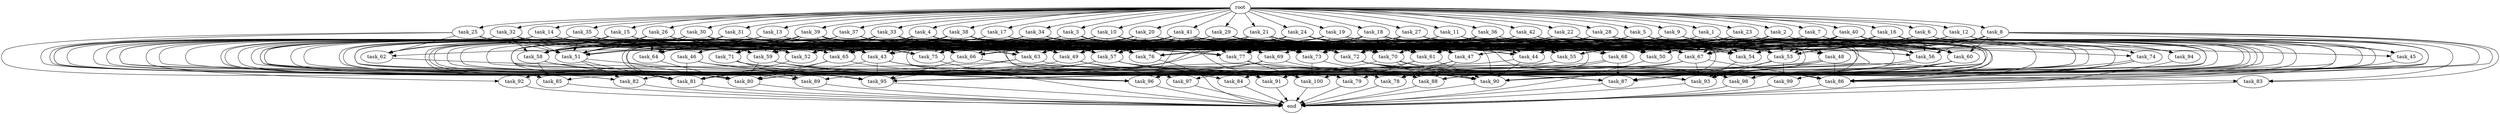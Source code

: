digraph G {
  task_15 [size="3.000993e+11"];
  task_77 [size="3.448360e+11"];
  task_62 [size="8.707611e+11"];
  task_59 [size="7.012034e+11"];
  task_20 [size="3.582118e+11"];
  task_17 [size="2.432762e+11"];
  task_89 [size="6.142430e+11"];
  task_24 [size="1.006448e+11"];
  task_92 [size="5.341299e+11"];
  task_85 [size="6.972467e+11"];
  task_23 [size="3.143828e+11"];
  task_73 [size="6.785508e+11"];
  task_63 [size="7.868139e+11"];
  task_45 [size="6.088783e+11"];
  task_11 [size="7.360246e+11"];
  task_13 [size="3.953690e+11"];
  task_54 [size="1.359668e+11"];
  task_58 [size="4.304216e+11"];
  task_55 [size="4.060122e+11"];
  task_60 [size="4.541434e+10"];
  task_61 [size="8.446079e+11"];
  task_56 [size="8.548636e+11"];
  task_16 [size="4.841977e+11"];
  task_30 [size="3.335201e+10"];
  task_76 [size="6.917563e+10"];
  task_74 [size="5.929072e+11"];
  task_47 [size="8.021052e+11"];
  task_81 [size="2.664699e+11"];
  task_34 [size="5.376829e+11"];
  task_25 [size="5.825188e+11"];
  task_44 [size="5.570551e+11"];
  task_67 [size="4.709901e+11"];
  task_29 [size="6.634096e+11"];
  end [size="0.000000e+00"];
  task_66 [size="7.864658e+11"];
  task_2 [size="5.860244e+11"];
  task_4 [size="6.259418e+11"];
  task_86 [size="8.661276e+11"];
  task_64 [size="5.678081e+11"];
  task_36 [size="7.319982e+11"];
  task_71 [size="6.950657e+11"];
  task_94 [size="1.704018e+11"];
  task_95 [size="2.367331e+11"];
  task_96 [size="8.070233e+11"];
  task_48 [size="2.535300e+11"];
  task_53 [size="5.382089e+11"];
  task_5 [size="8.743270e+11"];
  task_79 [size="8.987185e+11"];
  task_52 [size="8.323523e+11"];
  task_31 [size="2.155848e+11"];
  task_1 [size="4.638551e+11"];
  task_82 [size="3.317952e+11"];
  task_19 [size="4.221874e+11"];
  task_40 [size="1.425260e+10"];
  task_57 [size="4.477975e+11"];
  task_83 [size="3.312660e+11"];
  task_6 [size="4.337189e+11"];
  task_80 [size="1.829857e+11"];
  task_22 [size="4.731068e+11"];
  task_99 [size="5.080484e+11"];
  task_100 [size="9.069620e+11"];
  task_84 [size="6.244250e+11"];
  task_90 [size="3.776338e+11"];
  task_49 [size="1.549994e+11"];
  task_3 [size="9.848954e+11"];
  task_14 [size="7.855995e+11"];
  task_18 [size="4.445699e+11"];
  task_42 [size="1.234475e+10"];
  task_10 [size="4.468006e+11"];
  task_70 [size="2.062858e+11"];
  task_78 [size="4.821137e+10"];
  task_50 [size="4.009944e+11"];
  task_21 [size="1.707095e+11"];
  task_32 [size="8.969862e+11"];
  task_51 [size="8.303995e+11"];
  task_46 [size="3.047990e+11"];
  task_12 [size="4.140380e+11"];
  task_9 [size="2.476629e+11"];
  task_93 [size="8.240117e+11"];
  task_43 [size="6.325111e+11"];
  task_26 [size="9.646390e+11"];
  task_41 [size="6.512971e+11"];
  task_27 [size="8.192628e+11"];
  task_68 [size="8.837693e+11"];
  task_65 [size="1.265491e+11"];
  task_39 [size="8.351315e+11"];
  task_38 [size="5.524465e+11"];
  task_72 [size="4.394808e+11"];
  task_98 [size="2.867381e+11"];
  task_28 [size="2.751060e+11"];
  task_69 [size="8.980312e+11"];
  task_88 [size="5.287398e+11"];
  task_91 [size="3.808733e+11"];
  task_8 [size="8.950662e+11"];
  task_75 [size="7.155763e+10"];
  task_33 [size="6.811557e+11"];
  root [size="0.000000e+00"];
  task_7 [size="9.831694e+11"];
  task_87 [size="3.252381e+11"];
  task_35 [size="3.928989e+10"];
  task_97 [size="7.864059e+11"];
  task_37 [size="2.980402e+11"];

  task_15 -> task_75 [size="7.155763e+06"];
  task_15 -> task_65 [size="6.660482e+06"];
  task_15 -> task_92 [size="2.670650e+08"];
  task_15 -> task_58 [size="3.310935e+07"];
  task_15 -> task_52 [size="5.945374e+07"];
  task_15 -> task_91 [size="4.760916e+07"];
  task_15 -> task_57 [size="2.238988e+07"];
  task_15 -> task_72 [size="2.585181e+07"];
  task_15 -> task_49 [size="9.117615e+06"];
  task_15 -> task_61 [size="8.446079e+07"];
  task_15 -> task_98 [size="2.867381e+07"];
  task_77 -> task_93 [size="6.866764e+07"];
  task_77 -> task_100 [size="1.133702e+08"];
  task_62 -> task_83 [size="1.104220e+08"];
  task_59 -> task_97 [size="3.932030e+08"];
  task_59 -> task_80 [size="1.076387e+07"];
  task_59 -> task_100 [size="1.133702e+08"];
  task_59 -> task_96 [size="1.345039e+08"];
  task_20 -> task_64 [size="5.678081e+07"];
  task_20 -> task_70 [size="1.719048e+07"];
  task_20 -> task_59 [size="5.843361e+07"];
  task_20 -> task_55 [size="2.900087e+07"];
  task_20 -> task_57 [size="2.238988e+07"];
  task_20 -> task_78 [size="9.642274e+06"];
  task_20 -> task_65 [size="6.660482e+06"];
  task_20 -> task_50 [size="2.864246e+07"];
  task_20 -> task_73 [size="5.219621e+07"];
  task_20 -> task_49 [size="9.117615e+06"];
  task_20 -> task_63 [size="9.835174e+07"];
  task_20 -> task_47 [size="1.336842e+08"];
  task_20 -> task_76 [size="3.843090e+06"];
  task_17 -> task_53 [size="2.990049e+07"];
  task_17 -> task_71 [size="7.722952e+07"];
  task_17 -> task_51 [size="5.535997e+07"];
  task_17 -> task_54 [size="7.156146e+06"];
  task_17 -> task_58 [size="3.310935e+07"];
  task_17 -> task_52 [size="5.945374e+07"];
  task_17 -> task_94 [size="5.680060e+07"];
  task_17 -> task_76 [size="3.843090e+06"];
  task_89 -> end [size="1.000000e-12"];
  task_24 -> task_67 [size="2.943688e+07"];
  task_24 -> task_77 [size="3.448360e+07"];
  task_24 -> task_70 [size="1.719048e+07"];
  task_24 -> task_44 [size="2.931869e+07"];
  task_24 -> task_61 [size="8.446079e+07"];
  task_24 -> task_63 [size="9.835174e+07"];
  task_24 -> task_68 [size="4.418847e+08"];
  task_24 -> task_66 [size="6.049737e+07"];
  task_24 -> task_51 [size="5.535997e+07"];
  task_24 -> task_90 [size="2.360211e+07"];
  task_24 -> task_49 [size="9.117615e+06"];
  task_24 -> task_98 [size="2.867381e+07"];
  task_92 -> end [size="1.000000e-12"];
  task_85 -> end [size="1.000000e-12"];
  task_23 -> task_61 [size="8.446079e+07"];
  task_23 -> task_66 [size="6.049737e+07"];
  task_23 -> task_67 [size="2.943688e+07"];
  task_23 -> task_54 [size="7.156146e+06"];
  task_23 -> task_55 [size="2.900087e+07"];
  task_23 -> task_44 [size="2.931869e+07"];
  task_23 -> task_49 [size="9.117615e+06"];
  task_23 -> task_98 [size="2.867381e+07"];
  task_23 -> task_47 [size="1.336842e+08"];
  task_23 -> task_100 [size="1.133702e+08"];
  task_73 -> task_100 [size="1.133702e+08"];
  task_73 -> task_90 [size="2.360211e+07"];
  task_63 -> task_92 [size="2.670650e+08"];
  task_63 -> task_95 [size="1.315184e+07"];
  task_63 -> task_90 [size="2.360211e+07"];
  task_45 -> task_98 [size="2.867381e+07"];
  task_11 -> task_62 [size="1.741522e+08"];
  task_11 -> task_50 [size="2.864246e+07"];
  task_11 -> task_53 [size="2.990049e+07"];
  task_11 -> task_60 [size="3.243881e+06"];
  task_11 -> task_52 [size="5.945374e+07"];
  task_11 -> task_73 [size="5.219621e+07"];
  task_11 -> task_93 [size="6.866764e+07"];
  task_11 -> task_43 [size="7.906389e+07"];
  task_11 -> task_76 [size="3.843090e+06"];
  task_13 -> task_50 [size="2.864246e+07"];
  task_13 -> task_81 [size="1.665437e+07"];
  task_13 -> task_67 [size="2.943688e+07"];
  task_13 -> task_54 [size="7.156146e+06"];
  task_13 -> task_58 [size="3.310935e+07"];
  task_13 -> task_59 [size="5.843361e+07"];
  task_13 -> task_55 [size="2.900087e+07"];
  task_13 -> task_57 [size="2.238988e+07"];
  task_13 -> task_62 [size="1.741522e+08"];
  task_13 -> task_95 [size="1.315184e+07"];
  task_13 -> task_80 [size="1.076387e+07"];
  task_54 -> task_93 [size="6.866764e+07"];
  task_58 -> task_85 [size="1.743117e+08"];
  task_58 -> task_95 [size="1.315184e+07"];
  task_58 -> task_91 [size="4.760916e+07"];
  task_55 -> task_91 [size="4.760916e+07"];
  task_55 -> task_95 [size="1.315184e+07"];
  task_60 -> task_99 [size="2.540242e+08"];
  task_60 -> task_87 [size="4.065476e+07"];
  task_60 -> task_80 [size="1.076387e+07"];
  task_61 -> task_91 [size="4.760916e+07"];
  task_61 -> task_79 [size="4.493592e+08"];
  task_61 -> task_90 [size="2.360211e+07"];
  task_56 -> task_91 [size="4.760916e+07"];
  task_56 -> task_78 [size="9.642274e+06"];
  task_56 -> task_90 [size="2.360211e+07"];
  task_16 -> task_53 [size="2.990049e+07"];
  task_16 -> task_47 [size="1.336842e+08"];
  task_16 -> task_54 [size="7.156146e+06"];
  task_16 -> task_60 [size="3.243881e+06"];
  task_16 -> task_52 [size="5.945374e+07"];
  task_16 -> task_86 [size="6.186626e+07"];
  task_16 -> task_80 [size="1.076387e+07"];
  task_30 -> task_64 [size="5.678081e+07"];
  task_30 -> task_81 [size="1.665437e+07"];
  task_30 -> task_60 [size="3.243881e+06"];
  task_30 -> task_89 [size="1.228486e+08"];
  task_30 -> task_50 [size="2.864246e+07"];
  task_30 -> task_57 [size="2.238988e+07"];
  task_30 -> task_80 [size="1.076387e+07"];
  task_30 -> task_82 [size="6.635904e+07"];
  task_30 -> task_47 [size="1.336842e+08"];
  task_30 -> task_51 [size="5.535997e+07"];
  task_30 -> task_52 [size="5.945374e+07"];
  task_30 -> task_73 [size="5.219621e+07"];
  task_30 -> task_72 [size="2.585181e+07"];
  task_30 -> task_53 [size="2.990049e+07"];
  task_30 -> task_49 [size="9.117615e+06"];
  task_30 -> task_95 [size="1.315184e+07"];
  task_30 -> task_86 [size="6.186626e+07"];
  task_30 -> task_76 [size="3.843090e+06"];
  task_76 -> end [size="1.000000e-12"];
  task_74 -> task_93 [size="6.866764e+07"];
  task_74 -> task_98 [size="2.867381e+07"];
  task_74 -> task_86 [size="6.186626e+07"];
  task_47 -> task_78 [size="9.642274e+06"];
  task_47 -> task_84 [size="1.561063e+08"];
  task_47 -> task_88 [size="3.776713e+07"];
  task_81 -> end [size="1.000000e-12"];
  task_34 -> task_52 [size="5.945374e+07"];
  task_34 -> task_61 [size="8.446079e+07"];
  task_34 -> task_71 [size="7.722952e+07"];
  task_34 -> task_77 [size="3.448360e+07"];
  task_34 -> task_54 [size="7.156146e+06"];
  task_34 -> task_59 [size="5.843361e+07"];
  task_34 -> task_57 [size="2.238988e+07"];
  task_34 -> task_75 [size="7.155763e+06"];
  task_34 -> task_76 [size="3.843090e+06"];
  task_25 -> task_51 [size="5.535997e+07"];
  task_25 -> task_67 [size="2.943688e+07"];
  task_25 -> task_62 [size="1.741522e+08"];
  task_25 -> task_52 [size="5.945374e+07"];
  task_25 -> task_85 [size="1.743117e+08"];
  task_25 -> task_76 [size="3.843090e+06"];
  task_25 -> task_80 [size="1.076387e+07"];
  task_44 -> task_95 [size="1.315184e+07"];
  task_44 -> task_90 [size="2.360211e+07"];
  task_67 -> task_93 [size="6.866764e+07"];
  task_67 -> task_80 [size="1.076387e+07"];
  task_67 -> task_78 [size="9.642274e+06"];
  task_67 -> task_86 [size="6.186626e+07"];
  task_67 -> task_89 [size="1.228486e+08"];
  task_29 -> task_81 [size="1.665437e+07"];
  task_29 -> task_54 [size="7.156146e+06"];
  task_29 -> task_60 [size="3.243881e+06"];
  task_29 -> task_50 [size="2.864246e+07"];
  task_29 -> task_43 [size="7.906389e+07"];
  task_29 -> task_46 [size="1.015997e+08"];
  task_29 -> task_75 [size="7.155763e+06"];
  task_29 -> task_53 [size="2.990049e+07"];
  task_29 -> task_67 [size="2.943688e+07"];
  task_29 -> task_52 [size="5.945374e+07"];
  task_29 -> task_73 [size="5.219621e+07"];
  task_29 -> task_72 [size="2.585181e+07"];
  task_29 -> task_63 [size="9.835174e+07"];
  task_29 -> task_65 [size="6.660482e+06"];
  task_66 -> task_95 [size="1.315184e+07"];
  task_66 -> task_86 [size="6.186626e+07"];
  task_2 -> task_93 [size="6.866764e+07"];
  task_2 -> task_51 [size="5.535997e+07"];
  task_2 -> task_88 [size="3.776713e+07"];
  task_2 -> task_55 [size="2.900087e+07"];
  task_2 -> task_57 [size="2.238988e+07"];
  task_2 -> task_60 [size="3.243881e+06"];
  task_2 -> task_94 [size="5.680060e+07"];
  task_2 -> task_61 [size="8.446079e+07"];
  task_2 -> task_53 [size="2.990049e+07"];
  task_2 -> task_67 [size="2.943688e+07"];
  task_2 -> task_90 [size="2.360211e+07"];
  task_2 -> task_72 [size="2.585181e+07"];
  task_2 -> task_65 [size="6.660482e+06"];
  task_2 -> task_76 [size="3.843090e+06"];
  task_4 -> task_64 [size="5.678081e+07"];
  task_4 -> task_65 [size="6.660482e+06"];
  task_4 -> task_54 [size="7.156146e+06"];
  task_4 -> task_58 [size="3.310935e+07"];
  task_4 -> task_73 [size="5.219621e+07"];
  task_4 -> task_72 [size="2.585181e+07"];
  task_4 -> task_80 [size="1.076387e+07"];
  task_4 -> task_43 [size="7.906389e+07"];
  task_4 -> task_63 [size="9.835174e+07"];
  task_4 -> task_49 [size="9.117615e+06"];
  task_86 -> end [size="1.000000e-12"];
  task_64 -> task_80 [size="1.076387e+07"];
  task_36 -> task_61 [size="8.446079e+07"];
  task_36 -> task_66 [size="6.049737e+07"];
  task_36 -> task_87 [size="4.065476e+07"];
  task_36 -> task_51 [size="5.535997e+07"];
  task_36 -> task_60 [size="3.243881e+06"];
  task_36 -> task_50 [size="2.864246e+07"];
  task_36 -> task_44 [size="2.931869e+07"];
  task_36 -> task_88 [size="3.776713e+07"];
  task_36 -> task_49 [size="9.117615e+06"];
  task_36 -> task_57 [size="2.238988e+07"];
  task_36 -> task_76 [size="3.843090e+06"];
  task_71 -> task_95 [size="1.315184e+07"];
  task_71 -> task_86 [size="6.186626e+07"];
  task_71 -> task_89 [size="1.228486e+08"];
  task_94 -> end [size="1.000000e-12"];
  task_95 -> end [size="1.000000e-12"];
  task_96 -> end [size="1.000000e-12"];
  task_48 -> task_80 [size="1.076387e+07"];
  task_48 -> task_82 [size="6.635904e+07"];
  task_48 -> task_90 [size="2.360211e+07"];
  task_48 -> task_86 [size="6.186626e+07"];
  task_48 -> task_88 [size="3.776713e+07"];
  task_53 -> task_93 [size="6.866764e+07"];
  task_53 -> task_99 [size="2.540242e+08"];
  task_53 -> task_88 [size="3.776713e+07"];
  task_5 -> task_45 [size="2.029594e+08"];
  task_5 -> task_61 [size="8.446079e+07"];
  task_5 -> task_51 [size="5.535997e+07"];
  task_5 -> task_54 [size="7.156146e+06"];
  task_5 -> task_58 [size="3.310935e+07"];
  task_5 -> task_72 [size="2.585181e+07"];
  task_5 -> task_86 [size="6.186626e+07"];
  task_79 -> end [size="1.000000e-12"];
  task_52 -> task_81 [size="1.665437e+07"];
  task_31 -> task_64 [size="5.678081e+07"];
  task_31 -> task_66 [size="6.049737e+07"];
  task_31 -> task_87 [size="4.065476e+07"];
  task_31 -> task_67 [size="2.943688e+07"];
  task_31 -> task_58 [size="3.310935e+07"];
  task_31 -> task_44 [size="2.931869e+07"];
  task_31 -> task_72 [size="2.585181e+07"];
  task_31 -> task_95 [size="1.315184e+07"];
  task_31 -> task_80 [size="1.076387e+07"];
  task_1 -> task_65 [size="6.660482e+06"];
  task_1 -> task_56 [size="8.548636e+07"];
  task_1 -> task_77 [size="3.448360e+07"];
  task_1 -> task_51 [size="5.535997e+07"];
  task_1 -> task_90 [size="2.360211e+07"];
  task_1 -> task_88 [size="3.776713e+07"];
  task_1 -> task_72 [size="2.585181e+07"];
  task_1 -> task_54 [size="7.156146e+06"];
  task_1 -> task_43 [size="7.906389e+07"];
  task_1 -> task_67 [size="2.943688e+07"];
  task_1 -> task_89 [size="1.228486e+08"];
  task_82 -> end [size="1.000000e-12"];
  task_19 -> task_64 [size="5.678081e+07"];
  task_19 -> task_54 [size="7.156146e+06"];
  task_19 -> task_77 [size="3.448360e+07"];
  task_19 -> task_55 [size="2.900087e+07"];
  task_19 -> task_44 [size="2.931869e+07"];
  task_19 -> task_48 [size="8.450999e+07"];
  task_19 -> task_53 [size="2.990049e+07"];
  task_19 -> task_70 [size="1.719048e+07"];
  task_19 -> task_73 [size="5.219621e+07"];
  task_19 -> task_49 [size="9.117615e+06"];
  task_19 -> task_57 [size="2.238988e+07"];
  task_19 -> task_65 [size="6.660482e+06"];
  task_19 -> task_76 [size="3.843090e+06"];
  task_40 -> task_53 [size="2.990049e+07"];
  task_40 -> task_56 [size="8.548636e+07"];
  task_40 -> task_67 [size="2.943688e+07"];
  task_40 -> task_54 [size="7.156146e+06"];
  task_40 -> task_60 [size="3.243881e+06"];
  task_40 -> task_66 [size="6.049737e+07"];
  task_40 -> task_44 [size="2.931869e+07"];
  task_40 -> task_90 [size="2.360211e+07"];
  task_57 -> task_91 [size="4.760916e+07"];
  task_57 -> task_81 [size="1.665437e+07"];
  task_57 -> task_82 [size="6.635904e+07"];
  task_57 -> task_98 [size="2.867381e+07"];
  task_57 -> task_88 [size="3.776713e+07"];
  task_83 -> end [size="1.000000e-12"];
  task_6 -> task_45 [size="2.029594e+08"];
  task_6 -> task_64 [size="5.678081e+07"];
  task_6 -> task_75 [size="7.155763e+06"];
  task_6 -> task_56 [size="8.548636e+07"];
  task_6 -> task_86 [size="6.186626e+07"];
  task_6 -> task_67 [size="2.943688e+07"];
  task_6 -> task_55 [size="2.900087e+07"];
  task_6 -> task_44 [size="2.931869e+07"];
  task_6 -> task_93 [size="6.866764e+07"];
  task_6 -> task_95 [size="1.315184e+07"];
  task_6 -> task_100 [size="1.133702e+08"];
  task_80 -> end [size="1.000000e-12"];
  task_22 -> task_64 [size="5.678081e+07"];
  task_22 -> task_48 [size="8.450999e+07"];
  task_22 -> task_65 [size="6.660482e+06"];
  task_22 -> task_67 [size="2.943688e+07"];
  task_22 -> task_54 [size="7.156146e+06"];
  task_22 -> task_70 [size="1.719048e+07"];
  task_22 -> task_73 [size="5.219621e+07"];
  task_22 -> task_57 [size="2.238988e+07"];
  task_22 -> task_88 [size="3.776713e+07"];
  task_22 -> task_74 [size="2.964536e+08"];
  task_22 -> task_81 [size="1.665437e+07"];
  task_99 -> end [size="1.000000e-12"];
  task_100 -> end [size="1.000000e-12"];
  task_84 -> end [size="1.000000e-12"];
  task_90 -> end [size="1.000000e-12"];
  task_49 -> task_91 [size="4.760916e+07"];
  task_49 -> task_86 [size="6.186626e+07"];
  task_49 -> task_80 [size="1.076387e+07"];
  task_3 -> task_81 [size="1.665437e+07"];
  task_3 -> task_71 [size="7.722952e+07"];
  task_3 -> task_54 [size="7.156146e+06"];
  task_3 -> task_58 [size="3.310935e+07"];
  task_3 -> task_59 [size="5.843361e+07"];
  task_3 -> task_55 [size="2.900087e+07"];
  task_3 -> task_88 [size="3.776713e+07"];
  task_3 -> task_75 [size="7.155763e+06"];
  task_3 -> task_65 [size="6.660482e+06"];
  task_3 -> task_56 [size="8.548636e+07"];
  task_3 -> task_67 [size="2.943688e+07"];
  task_3 -> task_70 [size="1.719048e+07"];
  task_3 -> task_52 [size="5.945374e+07"];
  task_3 -> task_73 [size="5.219621e+07"];
  task_3 -> task_72 [size="2.585181e+07"];
  task_3 -> task_49 [size="9.117615e+06"];
  task_3 -> task_76 [size="3.843090e+06"];
  task_14 -> task_81 [size="1.665437e+07"];
  task_14 -> task_87 [size="4.065476e+07"];
  task_14 -> task_77 [size="3.448360e+07"];
  task_14 -> task_62 [size="1.741522e+08"];
  task_14 -> task_59 [size="5.843361e+07"];
  task_14 -> task_55 [size="2.900087e+07"];
  task_14 -> task_95 [size="1.315184e+07"];
  task_14 -> task_43 [size="7.906389e+07"];
  task_14 -> task_82 [size="6.635904e+07"];
  task_14 -> task_67 [size="2.943688e+07"];
  task_14 -> task_49 [size="9.117615e+06"];
  task_14 -> task_65 [size="6.660482e+06"];
  task_18 -> task_50 [size="2.864246e+07"];
  task_18 -> task_71 [size="7.722952e+07"];
  task_18 -> task_67 [size="2.943688e+07"];
  task_18 -> task_77 [size="3.448360e+07"];
  task_18 -> task_59 [size="5.843361e+07"];
  task_18 -> task_55 [size="2.900087e+07"];
  task_18 -> task_57 [size="2.238988e+07"];
  task_18 -> task_61 [size="8.446079e+07"];
  task_18 -> task_53 [size="2.990049e+07"];
  task_18 -> task_84 [size="1.561063e+08"];
  task_18 -> task_70 [size="1.719048e+07"];
  task_18 -> task_73 [size="5.219621e+07"];
  task_18 -> task_49 [size="9.117615e+06"];
  task_18 -> task_47 [size="1.336842e+08"];
  task_42 -> task_54 [size="7.156146e+06"];
  task_42 -> task_77 [size="3.448360e+07"];
  task_42 -> task_59 [size="5.843361e+07"];
  task_42 -> task_50 [size="2.864246e+07"];
  task_42 -> task_44 [size="2.931869e+07"];
  task_42 -> task_57 [size="2.238988e+07"];
  task_42 -> task_48 [size="8.450999e+07"];
  task_42 -> task_53 [size="2.990049e+07"];
  task_42 -> task_66 [size="6.049737e+07"];
  task_42 -> task_55 [size="2.900087e+07"];
  task_42 -> task_72 [size="2.585181e+07"];
  task_42 -> task_98 [size="2.867381e+07"];
  task_42 -> task_65 [size="6.660482e+06"];
  task_42 -> task_87 [size="4.065476e+07"];
  task_10 -> task_71 [size="7.722952e+07"];
  task_10 -> task_77 [size="3.448360e+07"];
  task_10 -> task_60 [size="3.243881e+06"];
  task_10 -> task_59 [size="5.843361e+07"];
  task_10 -> task_55 [size="2.900087e+07"];
  task_10 -> task_44 [size="2.931869e+07"];
  task_10 -> task_93 [size="6.866764e+07"];
  task_10 -> task_61 [size="8.446079e+07"];
  task_10 -> task_58 [size="3.310935e+07"];
  task_10 -> task_75 [size="7.155763e+06"];
  task_10 -> task_65 [size="6.660482e+06"];
  task_10 -> task_66 [size="6.049737e+07"];
  task_10 -> task_51 [size="5.535997e+07"];
  task_10 -> task_50 [size="2.864246e+07"];
  task_10 -> task_72 [size="2.585181e+07"];
  task_10 -> task_57 [size="2.238988e+07"];
  task_70 -> task_88 [size="3.776713e+07"];
  task_70 -> task_97 [size="3.932030e+08"];
  task_70 -> task_98 [size="2.867381e+07"];
  task_70 -> task_90 [size="2.360211e+07"];
  task_78 -> end [size="1.000000e-12"];
  task_50 -> end [size="1.000000e-12"];
  task_21 -> task_81 [size="1.665437e+07"];
  task_21 -> task_57 [size="2.238988e+07"];
  task_21 -> task_54 [size="7.156146e+06"];
  task_21 -> task_60 [size="3.243881e+06"];
  task_21 -> task_59 [size="5.843361e+07"];
  task_21 -> task_70 [size="1.719048e+07"];
  task_21 -> task_44 [size="2.931869e+07"];
  task_21 -> task_58 [size="3.310935e+07"];
  task_21 -> task_43 [size="7.906389e+07"];
  task_21 -> task_53 [size="2.990049e+07"];
  task_21 -> task_55 [size="2.900087e+07"];
  task_21 -> task_73 [size="5.219621e+07"];
  task_21 -> task_72 [size="2.585181e+07"];
  task_21 -> task_49 [size="9.117615e+06"];
  task_21 -> task_63 [size="9.835174e+07"];
  task_32 -> task_50 [size="2.864246e+07"];
  task_32 -> task_58 [size="3.310935e+07"];
  task_32 -> task_65 [size="6.660482e+06"];
  task_32 -> task_51 [size="5.535997e+07"];
  task_32 -> task_80 [size="1.076387e+07"];
  task_51 -> task_95 [size="1.315184e+07"];
  task_51 -> task_81 [size="1.665437e+07"];
  task_51 -> task_82 [size="6.635904e+07"];
  task_46 -> task_88 [size="3.776713e+07"];
  task_46 -> task_81 [size="1.665437e+07"];
  task_46 -> task_90 [size="2.360211e+07"];
  task_46 -> task_96 [size="1.345039e+08"];
  task_12 -> task_64 [size="5.678081e+07"];
  task_12 -> task_53 [size="2.990049e+07"];
  task_12 -> task_67 [size="2.943688e+07"];
  task_12 -> task_83 [size="1.104220e+08"];
  task_12 -> task_50 [size="2.864246e+07"];
  task_12 -> task_74 [size="2.964536e+08"];
  task_12 -> task_100 [size="1.133702e+08"];
  task_9 -> task_50 [size="2.864246e+07"];
  task_9 -> task_53 [size="2.990049e+07"];
  task_9 -> task_56 [size="8.548636e+07"];
  task_9 -> task_60 [size="3.243881e+06"];
  task_9 -> task_52 [size="5.945374e+07"];
  task_9 -> task_70 [size="1.719048e+07"];
  task_9 -> task_44 [size="2.931869e+07"];
  task_9 -> task_57 [size="2.238988e+07"];
  task_9 -> task_95 [size="1.315184e+07"];
  task_9 -> task_76 [size="3.843090e+06"];
  task_93 -> end [size="1.000000e-12"];
  task_43 -> task_95 [size="1.315184e+07"];
  task_43 -> task_81 [size="1.665437e+07"];
  task_43 -> task_78 [size="9.642274e+06"];
  task_43 -> task_100 [size="1.133702e+08"];
  task_43 -> task_88 [size="3.776713e+07"];
  task_26 -> task_64 [size="5.678081e+07"];
  task_26 -> task_65 [size="6.660482e+06"];
  task_26 -> task_56 [size="8.548636e+07"];
  task_26 -> task_51 [size="5.535997e+07"];
  task_26 -> task_52 [size="5.945374e+07"];
  task_26 -> task_44 [size="2.931869e+07"];
  task_26 -> task_49 [size="9.117615e+06"];
  task_26 -> task_95 [size="1.315184e+07"];
  task_26 -> task_89 [size="1.228486e+08"];
  task_41 -> task_71 [size="7.722952e+07"];
  task_41 -> task_54 [size="7.156146e+06"];
  task_41 -> task_77 [size="3.448360e+07"];
  task_41 -> task_58 [size="3.310935e+07"];
  task_41 -> task_57 [size="2.238988e+07"];
  task_41 -> task_96 [size="1.345039e+08"];
  task_41 -> task_75 [size="7.155763e+06"];
  task_41 -> task_53 [size="2.990049e+07"];
  task_41 -> task_66 [size="6.049737e+07"];
  task_41 -> task_79 [size="4.493592e+08"];
  task_41 -> task_73 [size="5.219621e+07"];
  task_41 -> task_72 [size="2.585181e+07"];
  task_41 -> task_44 [size="2.931869e+07"];
  task_41 -> task_47 [size="1.336842e+08"];
  task_41 -> task_76 [size="3.843090e+06"];
  task_27 -> task_87 [size="4.065476e+07"];
  task_27 -> task_54 [size="7.156146e+06"];
  task_27 -> task_60 [size="3.243881e+06"];
  task_27 -> task_59 [size="5.843361e+07"];
  task_27 -> task_50 [size="2.864246e+07"];
  task_27 -> task_44 [size="2.931869e+07"];
  task_27 -> task_68 [size="4.418847e+08"];
  task_27 -> task_75 [size="7.155763e+06"];
  task_27 -> task_65 [size="6.660482e+06"];
  task_27 -> task_67 [size="2.943688e+07"];
  task_27 -> task_52 [size="5.945374e+07"];
  task_27 -> task_72 [size="2.585181e+07"];
  task_27 -> task_57 [size="2.238988e+07"];
  task_68 -> task_91 [size="4.760916e+07"];
  task_68 -> task_87 [size="4.065476e+07"];
  task_68 -> task_80 [size="1.076387e+07"];
  task_65 -> task_81 [size="1.665437e+07"];
  task_65 -> task_80 [size="1.076387e+07"];
  task_65 -> task_96 [size="1.345039e+08"];
  task_39 -> task_81 [size="1.665437e+07"];
  task_39 -> task_57 [size="2.238988e+07"];
  task_39 -> task_62 [size="1.741522e+08"];
  task_39 -> task_59 [size="5.843361e+07"];
  task_39 -> task_44 [size="2.931869e+07"];
  task_39 -> task_93 [size="6.866764e+07"];
  task_39 -> task_43 [size="7.906389e+07"];
  task_39 -> task_75 [size="7.155763e+06"];
  task_39 -> task_65 [size="6.660482e+06"];
  task_39 -> task_66 [size="6.049737e+07"];
  task_39 -> task_84 [size="1.561063e+08"];
  task_39 -> task_90 [size="2.360211e+07"];
  task_39 -> task_85 [size="1.743117e+08"];
  task_39 -> task_72 [size="2.585181e+07"];
  task_39 -> task_49 [size="9.117615e+06"];
  task_39 -> task_71 [size="7.722952e+07"];
  task_39 -> task_100 [size="1.133702e+08"];
  task_39 -> task_61 [size="8.446079e+07"];
  task_39 -> task_53 [size="2.990049e+07"];
  task_39 -> task_56 [size="8.548636e+07"];
  task_39 -> task_51 [size="5.535997e+07"];
  task_39 -> task_69 [size="4.490156e+08"];
  task_39 -> task_95 [size="1.315184e+07"];
  task_38 -> task_81 [size="1.665437e+07"];
  task_38 -> task_71 [size="7.722952e+07"];
  task_38 -> task_57 [size="2.238988e+07"];
  task_38 -> task_70 [size="1.719048e+07"];
  task_38 -> task_44 [size="2.931869e+07"];
  task_38 -> task_43 [size="7.906389e+07"];
  task_38 -> task_80 [size="1.076387e+07"];
  task_38 -> task_75 [size="7.155763e+06"];
  task_38 -> task_53 [size="2.990049e+07"];
  task_38 -> task_66 [size="6.049737e+07"];
  task_38 -> task_51 [size="5.535997e+07"];
  task_38 -> task_46 [size="1.015997e+08"];
  task_38 -> task_56 [size="8.548636e+07"];
  task_38 -> task_49 [size="9.117615e+06"];
  task_38 -> task_63 [size="9.835174e+07"];
  task_38 -> task_65 [size="6.660482e+06"];
  task_38 -> task_76 [size="3.843090e+06"];
  task_72 -> task_90 [size="2.360211e+07"];
  task_72 -> task_98 [size="2.867381e+07"];
  task_72 -> task_86 [size="6.186626e+07"];
  task_72 -> task_87 [size="4.065476e+07"];
  task_98 -> end [size="1.000000e-12"];
  task_28 -> task_54 [size="7.156146e+06"];
  task_28 -> task_60 [size="3.243881e+06"];
  task_28 -> task_50 [size="2.864246e+07"];
  task_28 -> task_56 [size="8.548636e+07"];
  task_28 -> task_90 [size="2.360211e+07"];
  task_28 -> task_52 [size="5.945374e+07"];
  task_28 -> task_73 [size="5.219621e+07"];
  task_28 -> task_72 [size="2.585181e+07"];
  task_28 -> task_49 [size="9.117615e+06"];
  task_28 -> task_63 [size="9.835174e+07"];
  task_28 -> task_86 [size="6.186626e+07"];
  task_28 -> task_76 [size="3.843090e+06"];
  task_69 -> task_85 [size="1.743117e+08"];
  task_69 -> task_88 [size="3.776713e+07"];
  task_69 -> task_96 [size="1.345039e+08"];
  task_88 -> end [size="1.000000e-12"];
  task_91 -> end [size="1.000000e-12"];
  task_8 -> task_45 [size="2.029594e+08"];
  task_8 -> task_54 [size="7.156146e+06"];
  task_8 -> task_60 [size="3.243881e+06"];
  task_8 -> task_55 [size="2.900087e+07"];
  task_8 -> task_44 [size="2.931869e+07"];
  task_8 -> task_83 [size="1.104220e+08"];
  task_8 -> task_53 [size="2.990049e+07"];
  task_8 -> task_56 [size="8.548636e+07"];
  task_8 -> task_90 [size="2.360211e+07"];
  task_8 -> task_95 [size="1.315184e+07"];
  task_8 -> task_86 [size="6.186626e+07"];
  task_8 -> task_76 [size="3.843090e+06"];
  task_75 -> end [size="1.000000e-12"];
  task_33 -> task_65 [size="6.660482e+06"];
  task_33 -> task_66 [size="6.049737e+07"];
  task_33 -> task_70 [size="1.719048e+07"];
  task_33 -> task_58 [size="3.310935e+07"];
  task_33 -> task_52 [size="5.945374e+07"];
  task_33 -> task_71 [size="7.722952e+07"];
  task_33 -> task_76 [size="3.843090e+06"];
  root -> task_1 [size="1.000000e-12"];
  root -> task_19 [size="1.000000e-12"];
  root -> task_39 [size="1.000000e-12"];
  root -> task_25 [size="1.000000e-12"];
  root -> task_11 [size="1.000000e-12"];
  root -> task_12 [size="1.000000e-12"];
  root -> task_9 [size="1.000000e-12"];
  root -> task_20 [size="1.000000e-12"];
  root -> task_5 [size="1.000000e-12"];
  root -> task_6 [size="1.000000e-12"];
  root -> task_17 [size="1.000000e-12"];
  root -> task_26 [size="1.000000e-12"];
  root -> task_24 [size="1.000000e-12"];
  root -> task_27 [size="1.000000e-12"];
  root -> task_22 [size="1.000000e-12"];
  root -> task_7 [size="1.000000e-12"];
  root -> task_40 [size="1.000000e-12"];
  root -> task_15 [size="1.000000e-12"];
  root -> task_38 [size="1.000000e-12"];
  root -> task_23 [size="1.000000e-12"];
  root -> task_2 [size="1.000000e-12"];
  root -> task_42 [size="1.000000e-12"];
  root -> task_3 [size="1.000000e-12"];
  root -> task_28 [size="1.000000e-12"];
  root -> task_29 [size="1.000000e-12"];
  root -> task_36 [size="1.000000e-12"];
  root -> task_14 [size="1.000000e-12"];
  root -> task_18 [size="1.000000e-12"];
  root -> task_13 [size="1.000000e-12"];
  root -> task_10 [size="1.000000e-12"];
  root -> task_4 [size="1.000000e-12"];
  root -> task_8 [size="1.000000e-12"];
  root -> task_33 [size="1.000000e-12"];
  root -> task_21 [size="1.000000e-12"];
  root -> task_16 [size="1.000000e-12"];
  root -> task_34 [size="1.000000e-12"];
  root -> task_35 [size="1.000000e-12"];
  root -> task_32 [size="1.000000e-12"];
  root -> task_41 [size="1.000000e-12"];
  root -> task_31 [size="1.000000e-12"];
  root -> task_37 [size="1.000000e-12"];
  root -> task_30 [size="1.000000e-12"];
  task_7 -> task_60 [size="3.243881e+06"];
  task_7 -> task_55 [size="2.900087e+07"];
  task_7 -> task_44 [size="2.931869e+07"];
  task_7 -> task_93 [size="6.866764e+07"];
  task_7 -> task_94 [size="5.680060e+07"];
  task_7 -> task_95 [size="1.315184e+07"];
  task_7 -> task_65 [size="6.660482e+06"];
  task_7 -> task_96 [size="1.345039e+08"];
  task_7 -> task_69 [size="4.490156e+08"];
  task_7 -> task_70 [size="1.719048e+07"];
  task_7 -> task_72 [size="2.585181e+07"];
  task_7 -> task_53 [size="2.990049e+07"];
  task_7 -> task_49 [size="9.117615e+06"];
  task_7 -> task_98 [size="2.867381e+07"];
  task_7 -> task_86 [size="6.186626e+07"];
  task_7 -> task_76 [size="3.843090e+06"];
  task_87 -> end [size="1.000000e-12"];
  task_35 -> task_81 [size="1.665437e+07"];
  task_35 -> task_66 [size="6.049737e+07"];
  task_35 -> task_77 [size="3.448360e+07"];
  task_35 -> task_51 [size="5.535997e+07"];
  task_35 -> task_59 [size="5.843361e+07"];
  task_35 -> task_44 [size="2.931869e+07"];
  task_35 -> task_93 [size="6.866764e+07"];
  task_35 -> task_57 [size="2.238988e+07"];
  task_35 -> task_84 [size="1.561063e+08"];
  task_35 -> task_80 [size="1.076387e+07"];
  task_97 -> end [size="1.000000e-12"];
  task_37 -> task_64 [size="5.678081e+07"];
  task_37 -> task_66 [size="6.049737e+07"];
  task_37 -> task_51 [size="5.535997e+07"];
  task_37 -> task_58 [size="3.310935e+07"];
  task_37 -> task_46 [size="1.015997e+08"];
  task_37 -> task_70 [size="1.719048e+07"];
  task_37 -> task_57 [size="2.238988e+07"];
  task_37 -> task_88 [size="3.776713e+07"];
  task_37 -> task_63 [size="9.835174e+07"];
  task_37 -> task_73 [size="5.219621e+07"];
  task_37 -> task_76 [size="3.843090e+06"];
}
